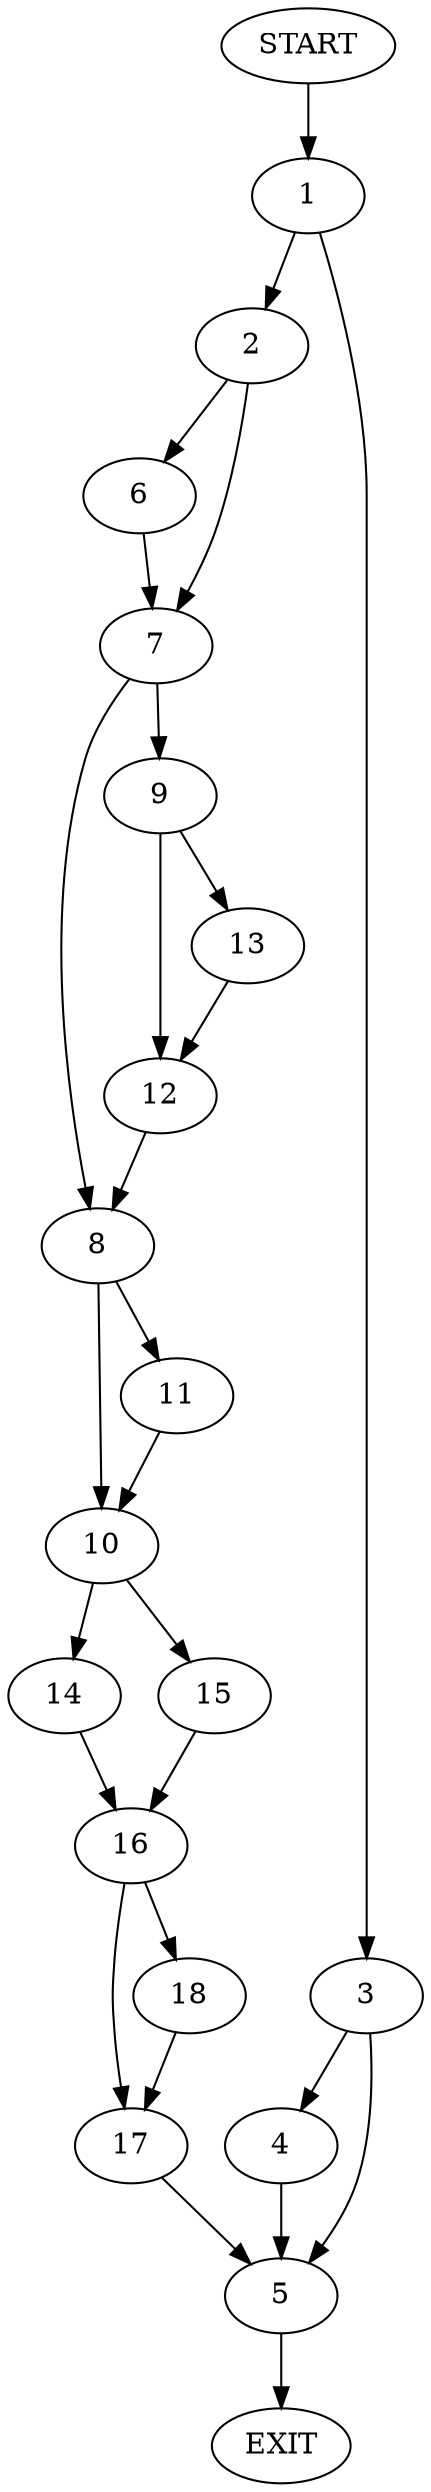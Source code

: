 digraph {
0 [label="START"]
19 [label="EXIT"]
0 -> 1
1 -> 2
1 -> 3
3 -> 4
3 -> 5
2 -> 6
2 -> 7
6 -> 7
7 -> 8
7 -> 9
8 -> 10
8 -> 11
9 -> 12
9 -> 13
12 -> 8
13 -> 12
11 -> 10
10 -> 14
10 -> 15
15 -> 16
14 -> 16
16 -> 17
16 -> 18
17 -> 5
18 -> 17
5 -> 19
4 -> 5
}
